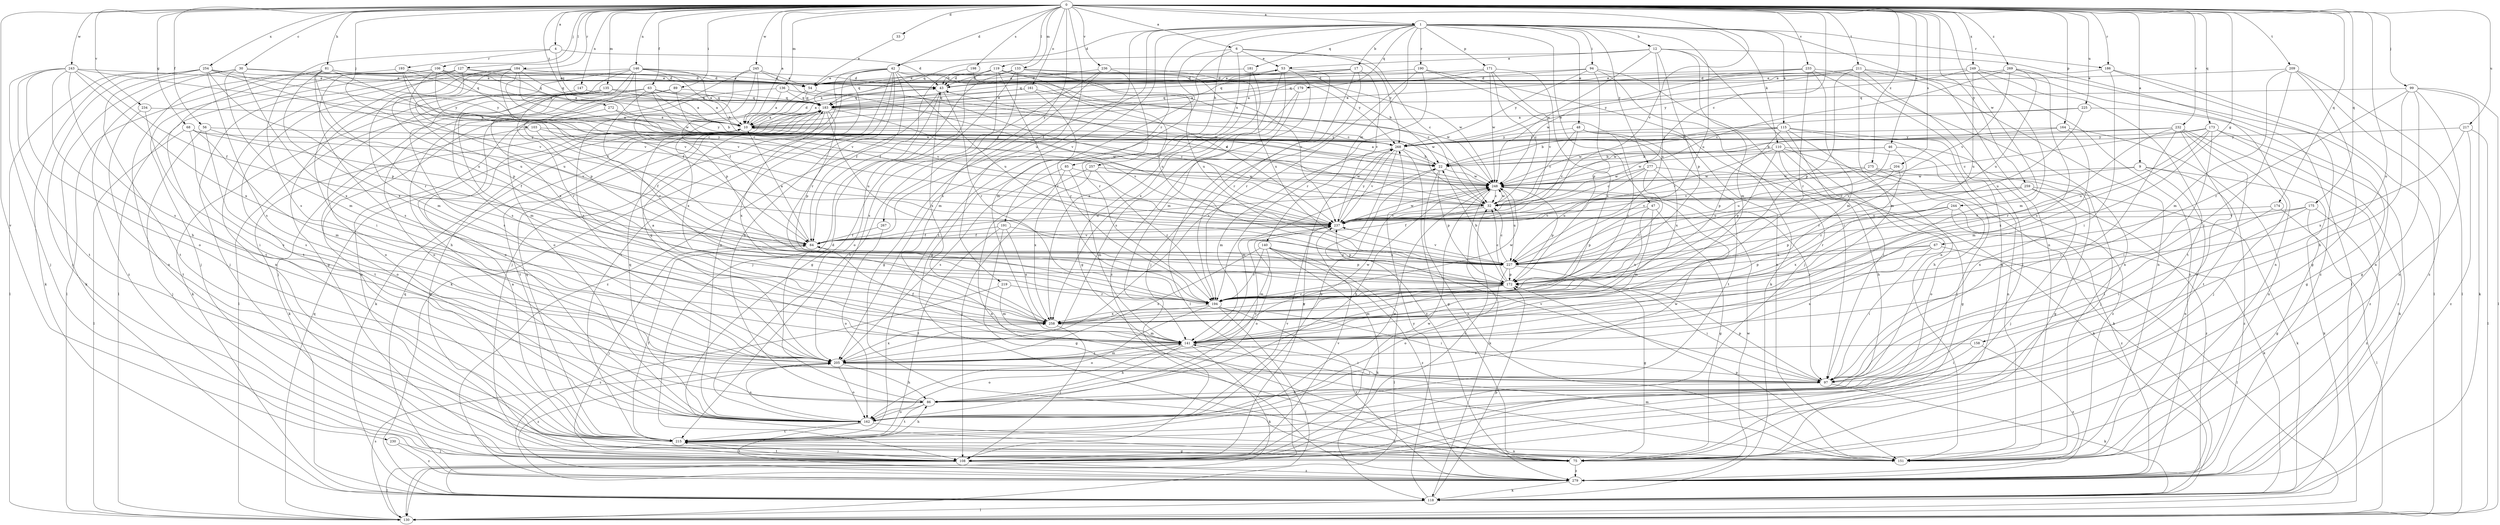 strict digraph  {
0;
1;
4;
6;
9;
10;
12;
17;
22;
30;
32;
33;
42;
43;
46;
47;
48;
53;
54;
56;
63;
64;
67;
68;
75;
81;
85;
86;
89;
94;
97;
99;
103;
106;
108;
110;
115;
118;
119;
127;
130;
133;
135;
136;
140;
141;
146;
147;
151;
158;
161;
162;
164;
171;
172;
173;
174;
175;
179;
181;
183;
184;
186;
190;
191;
193;
194;
198;
204;
205;
209;
211;
215;
217;
219;
225;
227;
230;
232;
233;
234;
236;
237;
243;
244;
245;
248;
249;
254;
257;
258;
259;
267;
268;
269;
272;
275;
277;
279;
0 -> 1  [label=a];
0 -> 4  [label=a];
0 -> 6  [label=a];
0 -> 9  [label=a];
0 -> 10  [label=a];
0 -> 30  [label=c];
0 -> 32  [label=c];
0 -> 33  [label=d];
0 -> 42  [label=d];
0 -> 46  [label=e];
0 -> 56  [label=f];
0 -> 63  [label=f];
0 -> 67  [label=g];
0 -> 68  [label=g];
0 -> 81  [label=h];
0 -> 89  [label=i];
0 -> 99  [label=j];
0 -> 103  [label=j];
0 -> 106  [label=j];
0 -> 119  [label=l];
0 -> 127  [label=l];
0 -> 133  [label=m];
0 -> 135  [label=m];
0 -> 136  [label=m];
0 -> 146  [label=n];
0 -> 147  [label=n];
0 -> 158  [label=o];
0 -> 161  [label=o];
0 -> 164  [label=p];
0 -> 173  [label=q];
0 -> 174  [label=q];
0 -> 175  [label=q];
0 -> 184  [label=r];
0 -> 186  [label=r];
0 -> 198  [label=s];
0 -> 204  [label=s];
0 -> 209  [label=t];
0 -> 211  [label=t];
0 -> 217  [label=u];
0 -> 219  [label=u];
0 -> 225  [label=u];
0 -> 230  [label=v];
0 -> 232  [label=v];
0 -> 233  [label=v];
0 -> 234  [label=v];
0 -> 236  [label=v];
0 -> 237  [label=v];
0 -> 243  [label=w];
0 -> 244  [label=w];
0 -> 245  [label=w];
0 -> 249  [label=x];
0 -> 254  [label=x];
0 -> 259  [label=y];
0 -> 267  [label=y];
0 -> 269  [label=z];
0 -> 272  [label=z];
0 -> 275  [label=z];
1 -> 12  [label=b];
1 -> 17  [label=b];
1 -> 42  [label=d];
1 -> 47  [label=e];
1 -> 48  [label=e];
1 -> 64  [label=f];
1 -> 85  [label=h];
1 -> 94  [label=i];
1 -> 110  [label=k];
1 -> 115  [label=k];
1 -> 140  [label=m];
1 -> 151  [label=n];
1 -> 171  [label=p];
1 -> 179  [label=q];
1 -> 181  [label=q];
1 -> 186  [label=r];
1 -> 190  [label=r];
1 -> 191  [label=r];
1 -> 205  [label=s];
1 -> 215  [label=t];
1 -> 227  [label=u];
1 -> 277  [label=z];
4 -> 43  [label=d];
4 -> 183  [label=q];
4 -> 193  [label=r];
4 -> 205  [label=s];
6 -> 32  [label=c];
6 -> 53  [label=e];
6 -> 75  [label=g];
6 -> 141  [label=m];
6 -> 257  [label=x];
6 -> 268  [label=y];
9 -> 118  [label=k];
9 -> 151  [label=n];
9 -> 237  [label=v];
9 -> 248  [label=w];
9 -> 279  [label=z];
10 -> 43  [label=d];
10 -> 53  [label=e];
10 -> 75  [label=g];
10 -> 118  [label=k];
10 -> 237  [label=v];
10 -> 268  [label=y];
12 -> 53  [label=e];
12 -> 130  [label=l];
12 -> 141  [label=m];
12 -> 151  [label=n];
12 -> 172  [label=p];
12 -> 183  [label=q];
12 -> 227  [label=u];
12 -> 248  [label=w];
17 -> 10  [label=a];
17 -> 54  [label=e];
17 -> 108  [label=j];
17 -> 183  [label=q];
17 -> 194  [label=r];
17 -> 237  [label=v];
22 -> 10  [label=a];
22 -> 141  [label=m];
22 -> 151  [label=n];
22 -> 172  [label=p];
22 -> 248  [label=w];
30 -> 54  [label=e];
30 -> 118  [label=k];
30 -> 141  [label=m];
30 -> 258  [label=x];
30 -> 268  [label=y];
30 -> 279  [label=z];
32 -> 43  [label=d];
32 -> 64  [label=f];
32 -> 237  [label=v];
32 -> 248  [label=w];
33 -> 54  [label=e];
42 -> 54  [label=e];
42 -> 64  [label=f];
42 -> 86  [label=h];
42 -> 108  [label=j];
42 -> 118  [label=k];
42 -> 162  [label=o];
42 -> 194  [label=r];
42 -> 215  [label=t];
42 -> 227  [label=u];
42 -> 237  [label=v];
42 -> 268  [label=y];
43 -> 183  [label=q];
43 -> 194  [label=r];
43 -> 258  [label=x];
43 -> 279  [label=z];
46 -> 22  [label=b];
46 -> 108  [label=j];
46 -> 194  [label=r];
46 -> 227  [label=u];
46 -> 248  [label=w];
47 -> 75  [label=g];
47 -> 141  [label=m];
47 -> 172  [label=p];
47 -> 237  [label=v];
47 -> 258  [label=x];
48 -> 32  [label=c];
48 -> 194  [label=r];
48 -> 215  [label=t];
48 -> 237  [label=v];
48 -> 258  [label=x];
48 -> 268  [label=y];
53 -> 43  [label=d];
53 -> 141  [label=m];
53 -> 194  [label=r];
53 -> 258  [label=x];
53 -> 279  [label=z];
54 -> 183  [label=q];
54 -> 237  [label=v];
54 -> 258  [label=x];
56 -> 108  [label=j];
56 -> 205  [label=s];
56 -> 237  [label=v];
56 -> 268  [label=y];
63 -> 10  [label=a];
63 -> 22  [label=b];
63 -> 108  [label=j];
63 -> 130  [label=l];
63 -> 162  [label=o];
63 -> 183  [label=q];
63 -> 194  [label=r];
63 -> 237  [label=v];
64 -> 10  [label=a];
64 -> 108  [label=j];
64 -> 172  [label=p];
64 -> 227  [label=u];
64 -> 237  [label=v];
64 -> 248  [label=w];
67 -> 97  [label=i];
67 -> 130  [label=l];
67 -> 172  [label=p];
67 -> 205  [label=s];
67 -> 227  [label=u];
68 -> 64  [label=f];
68 -> 130  [label=l];
68 -> 141  [label=m];
68 -> 205  [label=s];
68 -> 268  [label=y];
75 -> 279  [label=z];
81 -> 43  [label=d];
81 -> 54  [label=e];
81 -> 194  [label=r];
81 -> 215  [label=t];
81 -> 227  [label=u];
81 -> 237  [label=v];
81 -> 258  [label=x];
85 -> 108  [label=j];
85 -> 141  [label=m];
85 -> 205  [label=s];
85 -> 248  [label=w];
86 -> 43  [label=d];
86 -> 162  [label=o];
86 -> 215  [label=t];
86 -> 237  [label=v];
89 -> 86  [label=h];
89 -> 162  [label=o];
89 -> 183  [label=q];
89 -> 248  [label=w];
94 -> 54  [label=e];
94 -> 97  [label=i];
94 -> 108  [label=j];
94 -> 172  [label=p];
94 -> 183  [label=q];
94 -> 268  [label=y];
97 -> 86  [label=h];
97 -> 118  [label=k];
97 -> 172  [label=p];
97 -> 237  [label=v];
99 -> 75  [label=g];
99 -> 86  [label=h];
99 -> 118  [label=k];
99 -> 130  [label=l];
99 -> 151  [label=n];
99 -> 183  [label=q];
99 -> 194  [label=r];
103 -> 64  [label=f];
103 -> 162  [label=o];
103 -> 248  [label=w];
103 -> 268  [label=y];
106 -> 10  [label=a];
106 -> 32  [label=c];
106 -> 43  [label=d];
106 -> 108  [label=j];
106 -> 130  [label=l];
106 -> 183  [label=q];
106 -> 205  [label=s];
106 -> 227  [label=u];
106 -> 237  [label=v];
108 -> 32  [label=c];
108 -> 130  [label=l];
108 -> 215  [label=t];
108 -> 237  [label=v];
108 -> 248  [label=w];
108 -> 268  [label=y];
108 -> 279  [label=z];
110 -> 22  [label=b];
110 -> 75  [label=g];
110 -> 86  [label=h];
110 -> 118  [label=k];
110 -> 172  [label=p];
110 -> 237  [label=v];
110 -> 279  [label=z];
115 -> 22  [label=b];
115 -> 86  [label=h];
115 -> 97  [label=i];
115 -> 108  [label=j];
115 -> 151  [label=n];
115 -> 172  [label=p];
115 -> 248  [label=w];
115 -> 268  [label=y];
118 -> 130  [label=l];
118 -> 172  [label=p];
118 -> 268  [label=y];
119 -> 32  [label=c];
119 -> 43  [label=d];
119 -> 64  [label=f];
119 -> 162  [label=o];
119 -> 183  [label=q];
119 -> 194  [label=r];
119 -> 205  [label=s];
119 -> 227  [label=u];
119 -> 248  [label=w];
127 -> 10  [label=a];
127 -> 43  [label=d];
127 -> 97  [label=i];
127 -> 108  [label=j];
127 -> 130  [label=l];
127 -> 172  [label=p];
130 -> 183  [label=q];
130 -> 205  [label=s];
133 -> 10  [label=a];
133 -> 22  [label=b];
133 -> 43  [label=d];
133 -> 75  [label=g];
133 -> 108  [label=j];
133 -> 141  [label=m];
133 -> 227  [label=u];
133 -> 237  [label=v];
135 -> 10  [label=a];
135 -> 118  [label=k];
135 -> 141  [label=m];
135 -> 162  [label=o];
135 -> 183  [label=q];
135 -> 194  [label=r];
136 -> 10  [label=a];
136 -> 151  [label=n];
136 -> 183  [label=q];
136 -> 248  [label=w];
140 -> 118  [label=k];
140 -> 130  [label=l];
140 -> 141  [label=m];
140 -> 194  [label=r];
140 -> 205  [label=s];
140 -> 227  [label=u];
140 -> 279  [label=z];
141 -> 64  [label=f];
141 -> 86  [label=h];
141 -> 97  [label=i];
141 -> 118  [label=k];
141 -> 162  [label=o];
141 -> 205  [label=s];
141 -> 248  [label=w];
146 -> 10  [label=a];
146 -> 22  [label=b];
146 -> 43  [label=d];
146 -> 54  [label=e];
146 -> 75  [label=g];
146 -> 172  [label=p];
146 -> 205  [label=s];
146 -> 215  [label=t];
146 -> 237  [label=v];
146 -> 258  [label=x];
147 -> 183  [label=q];
147 -> 205  [label=s];
151 -> 141  [label=m];
151 -> 172  [label=p];
158 -> 97  [label=i];
158 -> 205  [label=s];
158 -> 279  [label=z];
161 -> 10  [label=a];
161 -> 183  [label=q];
161 -> 194  [label=r];
161 -> 248  [label=w];
162 -> 22  [label=b];
162 -> 151  [label=n];
162 -> 183  [label=q];
162 -> 205  [label=s];
162 -> 215  [label=t];
162 -> 237  [label=v];
162 -> 248  [label=w];
162 -> 279  [label=z];
164 -> 141  [label=m];
164 -> 151  [label=n];
164 -> 248  [label=w];
164 -> 268  [label=y];
171 -> 10  [label=a];
171 -> 32  [label=c];
171 -> 43  [label=d];
171 -> 237  [label=v];
171 -> 248  [label=w];
171 -> 258  [label=x];
172 -> 22  [label=b];
172 -> 32  [label=c];
172 -> 97  [label=i];
172 -> 141  [label=m];
172 -> 194  [label=r];
172 -> 258  [label=x];
173 -> 32  [label=c];
173 -> 97  [label=i];
173 -> 118  [label=k];
173 -> 227  [label=u];
173 -> 258  [label=x];
173 -> 268  [label=y];
173 -> 279  [label=z];
174 -> 97  [label=i];
174 -> 130  [label=l];
174 -> 237  [label=v];
175 -> 75  [label=g];
175 -> 97  [label=i];
175 -> 237  [label=v];
175 -> 258  [label=x];
175 -> 279  [label=z];
179 -> 130  [label=l];
179 -> 183  [label=q];
179 -> 205  [label=s];
181 -> 54  [label=e];
181 -> 75  [label=g];
181 -> 258  [label=x];
183 -> 10  [label=a];
183 -> 32  [label=c];
183 -> 118  [label=k];
183 -> 172  [label=p];
183 -> 215  [label=t];
183 -> 227  [label=u];
183 -> 248  [label=w];
183 -> 258  [label=x];
184 -> 32  [label=c];
184 -> 54  [label=e];
184 -> 64  [label=f];
184 -> 141  [label=m];
184 -> 151  [label=n];
184 -> 183  [label=q];
184 -> 227  [label=u];
184 -> 248  [label=w];
186 -> 54  [label=e];
186 -> 97  [label=i];
186 -> 130  [label=l];
186 -> 279  [label=z];
190 -> 43  [label=d];
190 -> 118  [label=k];
190 -> 151  [label=n];
190 -> 194  [label=r];
190 -> 205  [label=s];
191 -> 64  [label=f];
191 -> 75  [label=g];
191 -> 172  [label=p];
191 -> 215  [label=t];
191 -> 258  [label=x];
193 -> 43  [label=d];
193 -> 64  [label=f];
193 -> 151  [label=n];
193 -> 183  [label=q];
193 -> 237  [label=v];
194 -> 97  [label=i];
194 -> 130  [label=l];
194 -> 162  [label=o];
194 -> 248  [label=w];
194 -> 258  [label=x];
194 -> 279  [label=z];
198 -> 32  [label=c];
198 -> 43  [label=d];
204 -> 194  [label=r];
204 -> 227  [label=u];
204 -> 248  [label=w];
205 -> 86  [label=h];
205 -> 97  [label=i];
205 -> 141  [label=m];
205 -> 162  [label=o];
205 -> 183  [label=q];
205 -> 258  [label=x];
205 -> 279  [label=z];
209 -> 54  [label=e];
209 -> 75  [label=g];
209 -> 97  [label=i];
209 -> 130  [label=l];
209 -> 141  [label=m];
209 -> 279  [label=z];
211 -> 43  [label=d];
211 -> 108  [label=j];
211 -> 141  [label=m];
211 -> 151  [label=n];
211 -> 172  [label=p];
211 -> 183  [label=q];
211 -> 268  [label=y];
211 -> 279  [label=z];
215 -> 10  [label=a];
215 -> 64  [label=f];
215 -> 75  [label=g];
215 -> 86  [label=h];
215 -> 108  [label=j];
215 -> 151  [label=n];
215 -> 183  [label=q];
215 -> 248  [label=w];
217 -> 130  [label=l];
217 -> 258  [label=x];
217 -> 268  [label=y];
217 -> 279  [label=z];
219 -> 141  [label=m];
219 -> 194  [label=r];
219 -> 279  [label=z];
225 -> 10  [label=a];
225 -> 22  [label=b];
225 -> 75  [label=g];
225 -> 227  [label=u];
227 -> 32  [label=c];
227 -> 75  [label=g];
227 -> 162  [label=o];
227 -> 172  [label=p];
227 -> 237  [label=v];
230 -> 108  [label=j];
230 -> 279  [label=z];
232 -> 22  [label=b];
232 -> 97  [label=i];
232 -> 108  [label=j];
232 -> 162  [label=o];
232 -> 194  [label=r];
232 -> 215  [label=t];
232 -> 268  [label=y];
232 -> 279  [label=z];
233 -> 10  [label=a];
233 -> 43  [label=d];
233 -> 75  [label=g];
233 -> 141  [label=m];
233 -> 151  [label=n];
233 -> 194  [label=r];
233 -> 248  [label=w];
234 -> 10  [label=a];
234 -> 97  [label=i];
234 -> 215  [label=t];
236 -> 43  [label=d];
236 -> 75  [label=g];
236 -> 194  [label=r];
236 -> 215  [label=t];
236 -> 227  [label=u];
237 -> 64  [label=f];
237 -> 162  [label=o];
237 -> 248  [label=w];
237 -> 268  [label=y];
243 -> 22  [label=b];
243 -> 54  [label=e];
243 -> 64  [label=f];
243 -> 86  [label=h];
243 -> 108  [label=j];
243 -> 162  [label=o];
243 -> 205  [label=s];
243 -> 215  [label=t];
243 -> 258  [label=x];
244 -> 118  [label=k];
244 -> 172  [label=p];
244 -> 237  [label=v];
244 -> 258  [label=x];
244 -> 279  [label=z];
245 -> 54  [label=e];
245 -> 64  [label=f];
245 -> 162  [label=o];
245 -> 172  [label=p];
245 -> 205  [label=s];
245 -> 237  [label=v];
248 -> 32  [label=c];
248 -> 86  [label=h];
248 -> 118  [label=k];
248 -> 172  [label=p];
248 -> 227  [label=u];
249 -> 54  [label=e];
249 -> 141  [label=m];
249 -> 151  [label=n];
249 -> 215  [label=t];
249 -> 227  [label=u];
249 -> 268  [label=y];
254 -> 54  [label=e];
254 -> 108  [label=j];
254 -> 118  [label=k];
254 -> 130  [label=l];
254 -> 172  [label=p];
254 -> 205  [label=s];
254 -> 215  [label=t];
254 -> 237  [label=v];
254 -> 268  [label=y];
257 -> 151  [label=n];
257 -> 194  [label=r];
257 -> 248  [label=w];
257 -> 258  [label=x];
258 -> 10  [label=a];
258 -> 108  [label=j];
258 -> 141  [label=m];
259 -> 32  [label=c];
259 -> 108  [label=j];
259 -> 118  [label=k];
259 -> 194  [label=r];
259 -> 237  [label=v];
259 -> 279  [label=z];
267 -> 64  [label=f];
267 -> 162  [label=o];
268 -> 22  [label=b];
268 -> 75  [label=g];
268 -> 141  [label=m];
268 -> 237  [label=v];
268 -> 279  [label=z];
269 -> 32  [label=c];
269 -> 54  [label=e];
269 -> 151  [label=n];
269 -> 205  [label=s];
269 -> 227  [label=u];
269 -> 237  [label=v];
272 -> 10  [label=a];
272 -> 215  [label=t];
272 -> 268  [label=y];
275 -> 75  [label=g];
275 -> 162  [label=o];
275 -> 237  [label=v];
275 -> 248  [label=w];
277 -> 32  [label=c];
277 -> 97  [label=i];
277 -> 118  [label=k];
277 -> 194  [label=r];
277 -> 227  [label=u];
277 -> 248  [label=w];
279 -> 118  [label=k];
279 -> 183  [label=q];
279 -> 248  [label=w];
}
